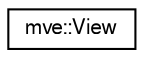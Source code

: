 digraph "Graphical Class Hierarchy"
{
  edge [fontname="FreeSans",fontsize="10",labelfontname="FreeSans",labelfontsize="10"];
  node [fontname="FreeSans",fontsize="10",shape=record];
  rankdir="LR";
  Node0 [label="mve::View",height=0.2,width=0.4,color="black", fillcolor="white", style="filled",URL="$classmve_1_1_view.html",tooltip="File system representation of a MVE view. "];
}
